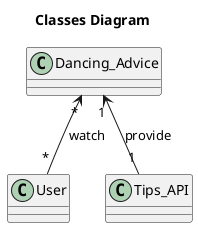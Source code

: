 @startuml

title Classes Diagram
Class User
Class Dancing_Advice
Class Tips_API

User"*" -up-> "*"Dancing_Advice : watch
Tips_API"1" -up-> "1"Dancing_Advice : provide

@enduml
